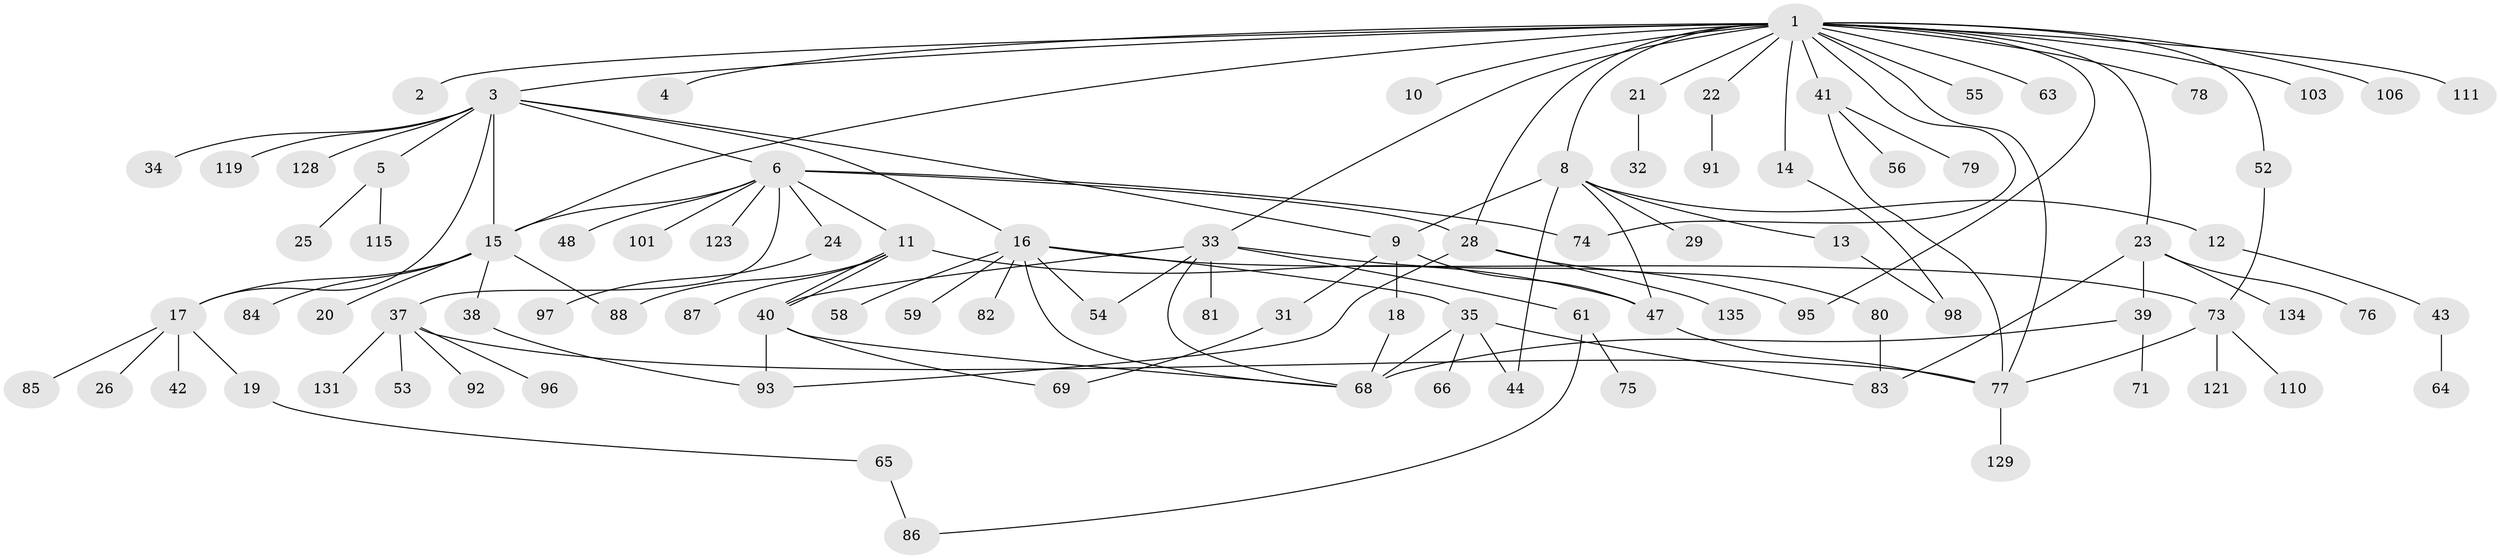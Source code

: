 // original degree distribution, {24: 0.007407407407407408, 1: 0.45185185185185184, 12: 0.007407407407407408, 3: 0.08888888888888889, 10: 0.014814814814814815, 2: 0.2814814814814815, 8: 0.007407407407407408, 5: 0.037037037037037035, 7: 0.02962962962962963, 6: 0.022222222222222223, 4: 0.05185185185185185}
// Generated by graph-tools (version 1.1) at 2025/18/03/04/25 18:18:06]
// undirected, 94 vertices, 124 edges
graph export_dot {
graph [start="1"]
  node [color=gray90,style=filled];
  1;
  2;
  3 [super="+7"];
  4;
  5;
  6;
  8 [super="+62"];
  9;
  10;
  11 [super="+57"];
  12;
  13;
  14;
  15 [super="+30+117"];
  16 [super="+36+99+114+122+51"];
  17;
  18 [super="+60"];
  19;
  20 [super="+132"];
  21;
  22;
  23 [super="+27+90"];
  24;
  25;
  26;
  28;
  29;
  31;
  32;
  33 [super="+72+50"];
  34;
  35;
  37 [super="+46"];
  38 [super="+130"];
  39 [super="+49"];
  40 [super="+45"];
  41;
  42;
  43;
  44 [super="+113"];
  47 [super="+94"];
  48;
  52;
  53;
  54;
  55;
  56;
  58;
  59;
  61;
  63;
  64;
  65;
  66;
  68 [super="+105+107"];
  69 [super="+112"];
  71;
  73;
  74 [super="+104"];
  75;
  76;
  77;
  78;
  79;
  80;
  81;
  82;
  83 [super="+126"];
  84;
  85;
  86;
  87;
  88;
  91;
  92;
  93 [super="+116"];
  95 [super="+118"];
  96;
  97;
  98 [super="+102"];
  101;
  103;
  106;
  110;
  111;
  115;
  119 [super="+127"];
  121;
  123;
  128;
  129;
  131;
  134;
  135;
  1 -- 2;
  1 -- 3;
  1 -- 4;
  1 -- 8;
  1 -- 10;
  1 -- 14;
  1 -- 15 [weight=2];
  1 -- 21;
  1 -- 22;
  1 -- 23;
  1 -- 28;
  1 -- 33;
  1 -- 41;
  1 -- 52;
  1 -- 55;
  1 -- 63;
  1 -- 74;
  1 -- 77;
  1 -- 78;
  1 -- 103;
  1 -- 106;
  1 -- 111;
  1 -- 95;
  3 -- 5;
  3 -- 6;
  3 -- 9;
  3 -- 15;
  3 -- 16;
  3 -- 17;
  3 -- 34;
  3 -- 119;
  3 -- 128;
  5 -- 25;
  5 -- 115;
  6 -- 11;
  6 -- 24;
  6 -- 28;
  6 -- 37;
  6 -- 48;
  6 -- 101;
  6 -- 123;
  6 -- 74;
  6 -- 15;
  8 -- 9;
  8 -- 12;
  8 -- 13;
  8 -- 29;
  8 -- 44;
  8 -- 47;
  9 -- 18;
  9 -- 31;
  9 -- 47;
  11 -- 40;
  11 -- 40;
  11 -- 87;
  11 -- 88;
  11 -- 47;
  12 -- 43;
  13 -- 98;
  14 -- 98;
  15 -- 20;
  15 -- 38;
  15 -- 84;
  15 -- 17;
  15 -- 88;
  16 -- 35;
  16 -- 68;
  16 -- 73;
  16 -- 82;
  16 -- 58;
  16 -- 54;
  16 -- 59;
  17 -- 19;
  17 -- 26;
  17 -- 42;
  17 -- 85;
  18 -- 68;
  19 -- 65;
  21 -- 32;
  22 -- 91;
  23 -- 83;
  23 -- 76;
  23 -- 39;
  23 -- 134;
  24 -- 97;
  28 -- 80;
  28 -- 135;
  28 -- 93;
  31 -- 69;
  33 -- 61;
  33 -- 81;
  33 -- 68;
  33 -- 54;
  33 -- 40;
  33 -- 95;
  35 -- 66;
  35 -- 68;
  35 -- 44;
  35 -- 83;
  37 -- 53;
  37 -- 77 [weight=2];
  37 -- 92;
  37 -- 96;
  37 -- 131;
  38 -- 93;
  39 -- 68;
  39 -- 71;
  40 -- 93;
  40 -- 68;
  40 -- 69;
  41 -- 56;
  41 -- 77;
  41 -- 79;
  43 -- 64;
  47 -- 77;
  52 -- 73;
  61 -- 75;
  61 -- 86;
  65 -- 86;
  73 -- 77;
  73 -- 110;
  73 -- 121;
  77 -- 129;
  80 -- 83;
}
